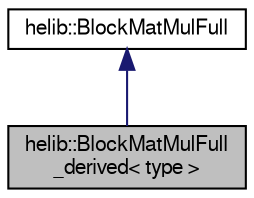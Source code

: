digraph "helib::BlockMatMulFull_derived&lt; type &gt;"
{
  edge [fontname="FreeSans",fontsize="10",labelfontname="FreeSans",labelfontsize="10"];
  node [fontname="FreeSans",fontsize="10",shape=record];
  Node3 [label="helib::BlockMatMulFull\l_derived\< type \>",height=0.2,width=0.4,color="black", fillcolor="grey75", style="filled", fontcolor="black"];
  Node4 -> Node3 [dir="back",color="midnightblue",fontsize="10",style="solid"];
  Node4 [label="helib::BlockMatMulFull",height=0.2,width=0.4,color="black", fillcolor="white", style="filled",URL="$classhelib_1_1_block_mat_mul_full.html"];
}
